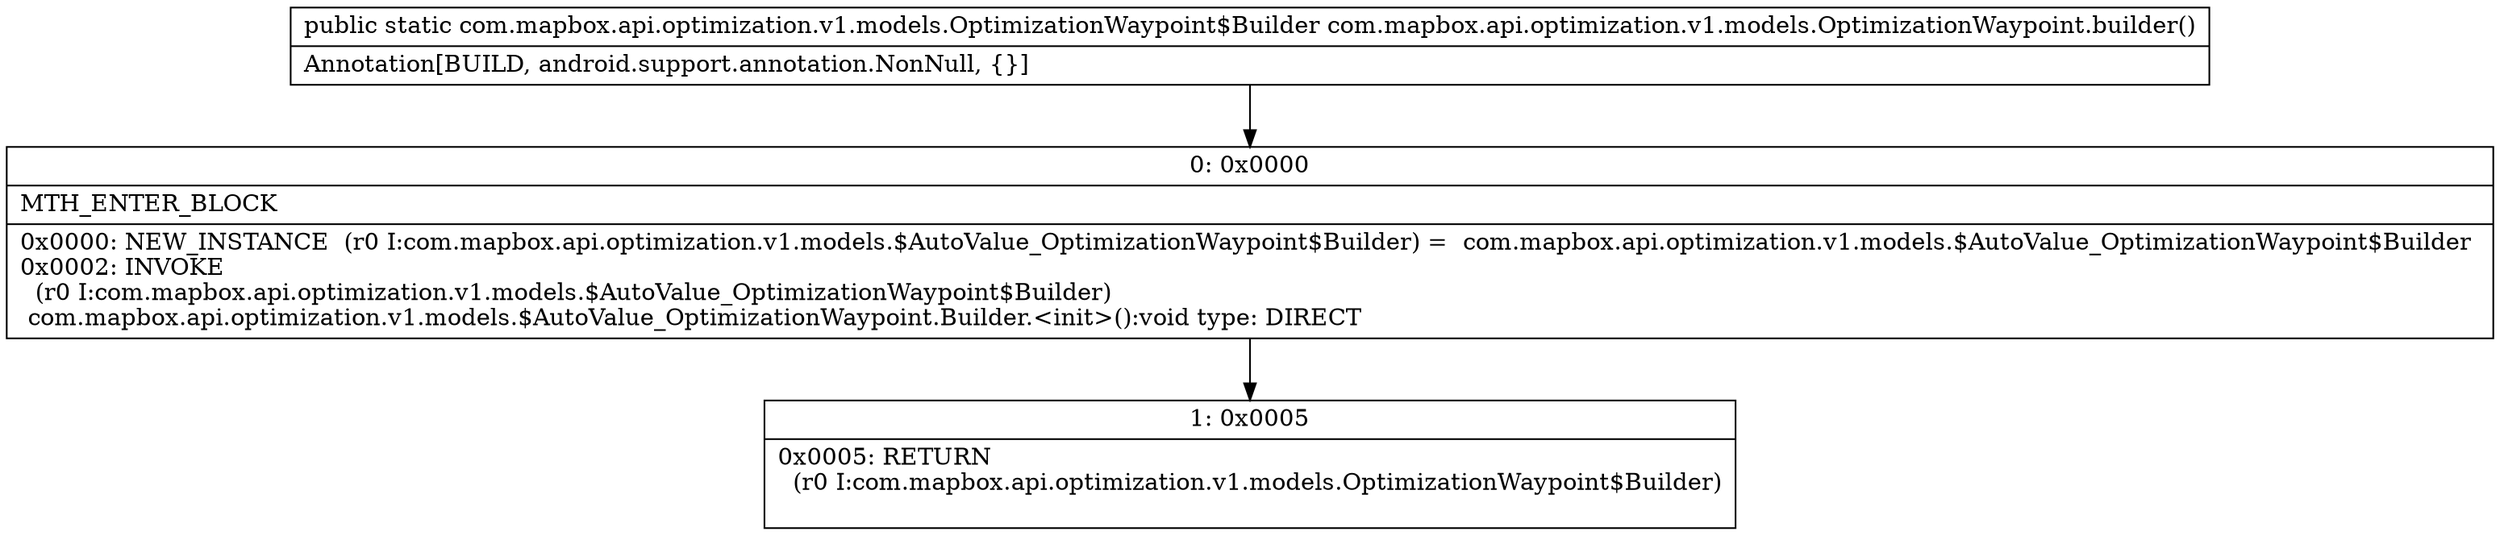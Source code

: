 digraph "CFG forcom.mapbox.api.optimization.v1.models.OptimizationWaypoint.builder()Lcom\/mapbox\/api\/optimization\/v1\/models\/OptimizationWaypoint$Builder;" {
Node_0 [shape=record,label="{0\:\ 0x0000|MTH_ENTER_BLOCK\l|0x0000: NEW_INSTANCE  (r0 I:com.mapbox.api.optimization.v1.models.$AutoValue_OptimizationWaypoint$Builder) =  com.mapbox.api.optimization.v1.models.$AutoValue_OptimizationWaypoint$Builder \l0x0002: INVOKE  \l  (r0 I:com.mapbox.api.optimization.v1.models.$AutoValue_OptimizationWaypoint$Builder)\l com.mapbox.api.optimization.v1.models.$AutoValue_OptimizationWaypoint.Builder.\<init\>():void type: DIRECT \l}"];
Node_1 [shape=record,label="{1\:\ 0x0005|0x0005: RETURN  \l  (r0 I:com.mapbox.api.optimization.v1.models.OptimizationWaypoint$Builder)\l \l}"];
MethodNode[shape=record,label="{public static com.mapbox.api.optimization.v1.models.OptimizationWaypoint$Builder com.mapbox.api.optimization.v1.models.OptimizationWaypoint.builder()  | Annotation[BUILD, android.support.annotation.NonNull, \{\}]\l}"];
MethodNode -> Node_0;
Node_0 -> Node_1;
}

